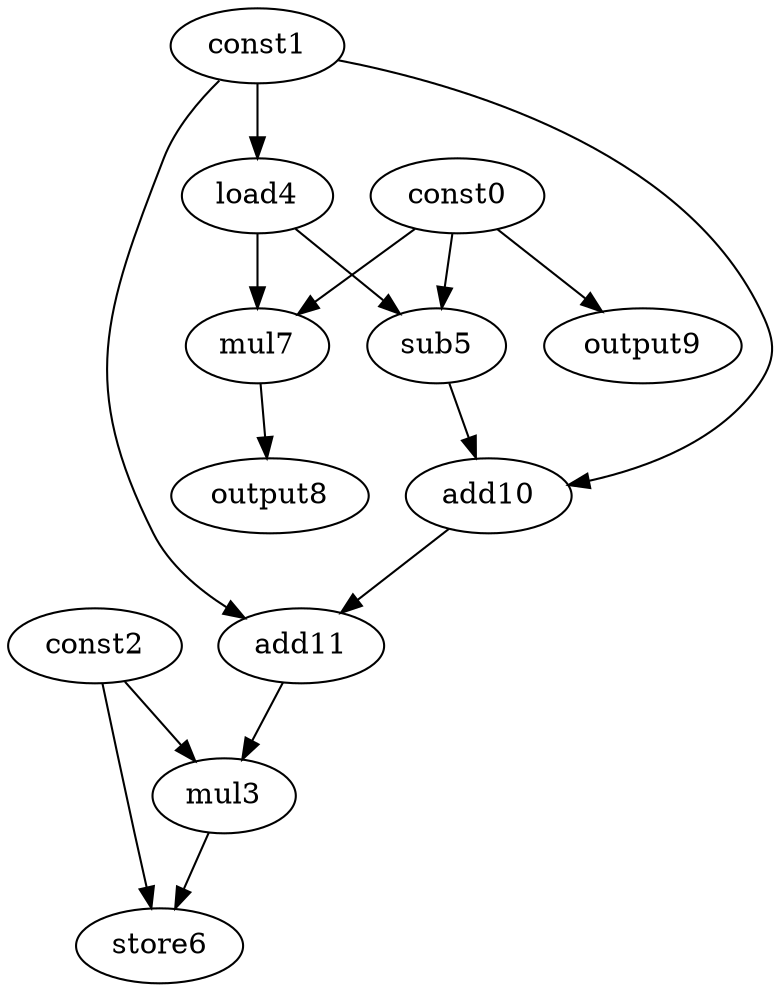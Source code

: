 digraph G { 
const0[opcode=const]; 
const1[opcode=const]; 
const2[opcode=const]; 
mul3[opcode=mul]; 
load4[opcode=load]; 
sub5[opcode=sub]; 
store6[opcode=store]; 
mul7[opcode=mul]; 
output8[opcode=output]; 
output9[opcode=output]; 
add10[opcode=add]; 
add11[opcode=add]; 
const1->load4[operand=0];
const0->output9[operand=0];
const0->sub5[operand=0];
load4->sub5[operand=1];
const0->mul7[operand=0];
load4->mul7[operand=1];
mul7->output8[operand=0];
const1->add10[operand=0];
sub5->add10[operand=1];
const1->add11[operand=0];
add10->add11[operand=1];
const2->mul3[operand=0];
add11->mul3[operand=1];
const2->store6[operand=0];
mul3->store6[operand=1];
}
